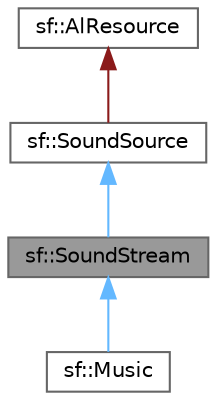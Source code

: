 digraph "sf::SoundStream"
{
 // INTERACTIVE_SVG=YES
 // LATEX_PDF_SIZE
  bgcolor="transparent";
  edge [fontname=Helvetica,fontsize=10,labelfontname=Helvetica,labelfontsize=10];
  node [fontname=Helvetica,fontsize=10,shape=box,height=0.2,width=0.4];
  Node1 [id="Node000001",label="sf::SoundStream",height=0.2,width=0.4,color="gray40", fillcolor="grey60", style="filled", fontcolor="black",tooltip="Abstract base class for streamed audio sources."];
  Node2 -> Node1 [id="edge4_Node000001_Node000002",dir="back",color="steelblue1",style="solid",tooltip=" "];
  Node2 [id="Node000002",label="sf::SoundSource",height=0.2,width=0.4,color="gray40", fillcolor="white", style="filled",URL="$a01665.html",tooltip="Base class defining a sound's properties."];
  Node3 -> Node2 [id="edge5_Node000002_Node000003",dir="back",color="firebrick4",style="solid",tooltip=" "];
  Node3 [id="Node000003",label="sf::AlResource",height=0.2,width=0.4,color="gray40", fillcolor="white", style="filled",URL="$a01601.html",tooltip="Base class for classes that require an OpenAL context."];
  Node1 -> Node4 [id="edge6_Node000001_Node000004",dir="back",color="steelblue1",style="solid",tooltip=" "];
  Node4 [id="Node000004",label="sf::Music",height=0.2,width=0.4,color="gray40", fillcolor="white", style="filled",URL="$a01613.html",tooltip="Streamed music played from an audio file."];
}
